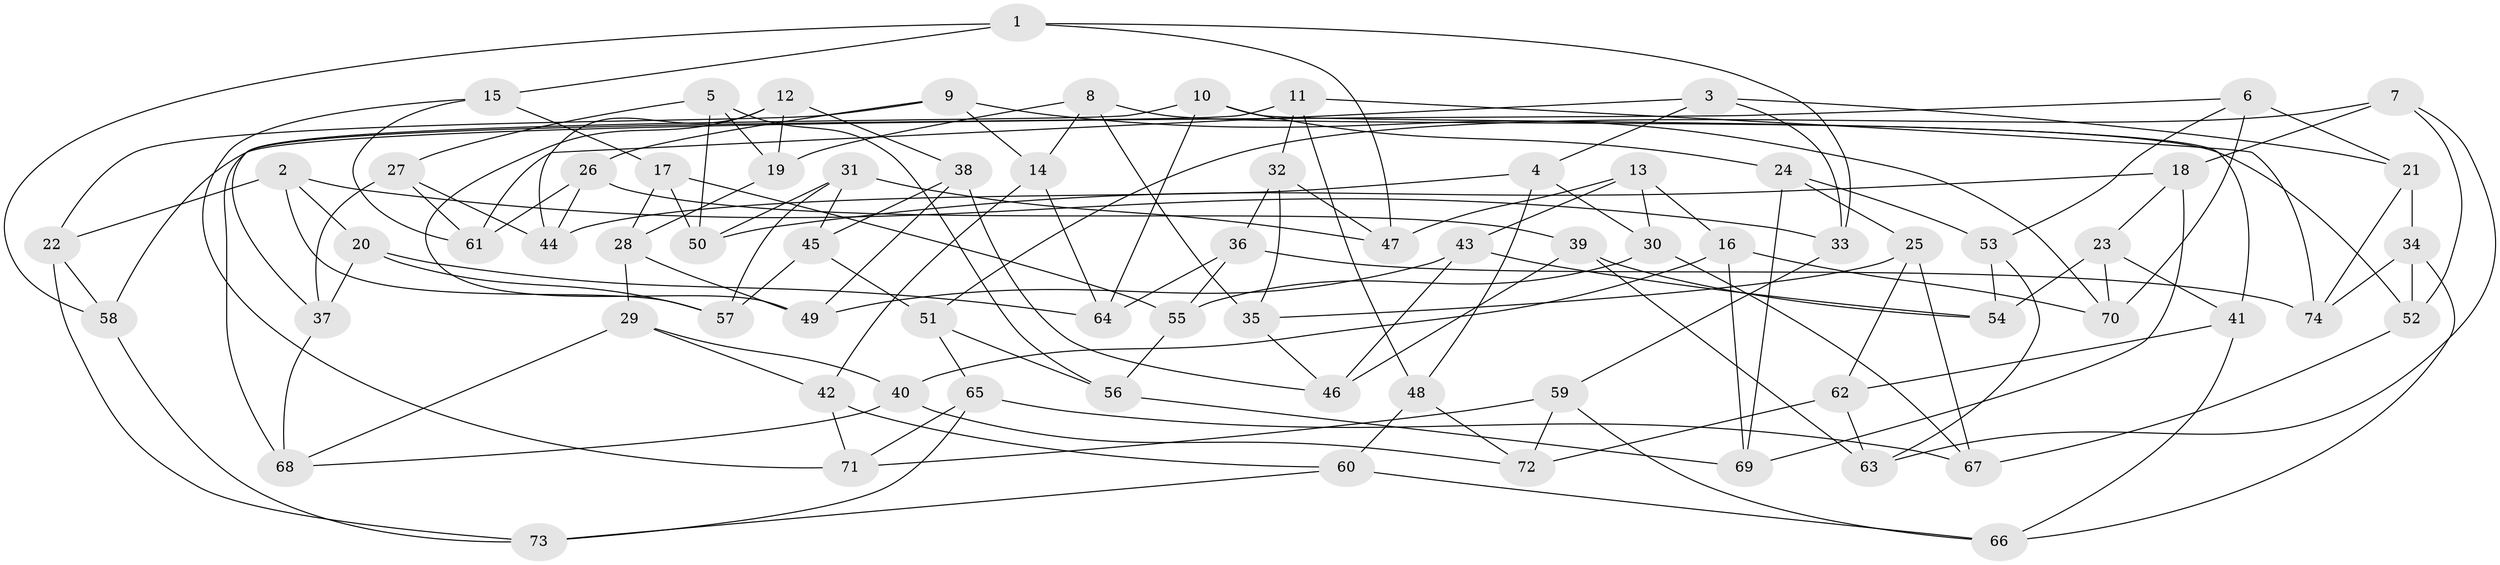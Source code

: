 // Generated by graph-tools (version 1.1) at 2025/26/03/09/25 03:26:57]
// undirected, 74 vertices, 148 edges
graph export_dot {
graph [start="1"]
  node [color=gray90,style=filled];
  1;
  2;
  3;
  4;
  5;
  6;
  7;
  8;
  9;
  10;
  11;
  12;
  13;
  14;
  15;
  16;
  17;
  18;
  19;
  20;
  21;
  22;
  23;
  24;
  25;
  26;
  27;
  28;
  29;
  30;
  31;
  32;
  33;
  34;
  35;
  36;
  37;
  38;
  39;
  40;
  41;
  42;
  43;
  44;
  45;
  46;
  47;
  48;
  49;
  50;
  51;
  52;
  53;
  54;
  55;
  56;
  57;
  58;
  59;
  60;
  61;
  62;
  63;
  64;
  65;
  66;
  67;
  68;
  69;
  70;
  71;
  72;
  73;
  74;
  1 -- 33;
  1 -- 15;
  1 -- 47;
  1 -- 58;
  2 -- 22;
  2 -- 57;
  2 -- 20;
  2 -- 33;
  3 -- 4;
  3 -- 33;
  3 -- 61;
  3 -- 21;
  4 -- 30;
  4 -- 48;
  4 -- 44;
  5 -- 27;
  5 -- 19;
  5 -- 56;
  5 -- 50;
  6 -- 58;
  6 -- 21;
  6 -- 70;
  6 -- 53;
  7 -- 18;
  7 -- 52;
  7 -- 63;
  7 -- 51;
  8 -- 14;
  8 -- 19;
  8 -- 35;
  8 -- 52;
  9 -- 70;
  9 -- 14;
  9 -- 22;
  9 -- 26;
  10 -- 64;
  10 -- 41;
  10 -- 37;
  10 -- 24;
  11 -- 74;
  11 -- 32;
  11 -- 48;
  11 -- 68;
  12 -- 19;
  12 -- 44;
  12 -- 38;
  12 -- 49;
  13 -- 30;
  13 -- 43;
  13 -- 16;
  13 -- 47;
  14 -- 42;
  14 -- 64;
  15 -- 17;
  15 -- 71;
  15 -- 61;
  16 -- 70;
  16 -- 40;
  16 -- 69;
  17 -- 50;
  17 -- 55;
  17 -- 28;
  18 -- 69;
  18 -- 50;
  18 -- 23;
  19 -- 28;
  20 -- 64;
  20 -- 57;
  20 -- 37;
  21 -- 74;
  21 -- 34;
  22 -- 73;
  22 -- 58;
  23 -- 70;
  23 -- 41;
  23 -- 54;
  24 -- 69;
  24 -- 53;
  24 -- 25;
  25 -- 67;
  25 -- 35;
  25 -- 62;
  26 -- 61;
  26 -- 39;
  26 -- 44;
  27 -- 61;
  27 -- 44;
  27 -- 37;
  28 -- 49;
  28 -- 29;
  29 -- 68;
  29 -- 40;
  29 -- 42;
  30 -- 55;
  30 -- 67;
  31 -- 45;
  31 -- 47;
  31 -- 57;
  31 -- 50;
  32 -- 36;
  32 -- 35;
  32 -- 47;
  33 -- 59;
  34 -- 74;
  34 -- 52;
  34 -- 66;
  35 -- 46;
  36 -- 64;
  36 -- 74;
  36 -- 55;
  37 -- 68;
  38 -- 46;
  38 -- 45;
  38 -- 49;
  39 -- 54;
  39 -- 46;
  39 -- 63;
  40 -- 72;
  40 -- 68;
  41 -- 62;
  41 -- 66;
  42 -- 71;
  42 -- 60;
  43 -- 54;
  43 -- 46;
  43 -- 49;
  45 -- 51;
  45 -- 57;
  48 -- 60;
  48 -- 72;
  51 -- 65;
  51 -- 56;
  52 -- 67;
  53 -- 63;
  53 -- 54;
  55 -- 56;
  56 -- 69;
  58 -- 73;
  59 -- 71;
  59 -- 66;
  59 -- 72;
  60 -- 66;
  60 -- 73;
  62 -- 72;
  62 -- 63;
  65 -- 73;
  65 -- 71;
  65 -- 67;
}
